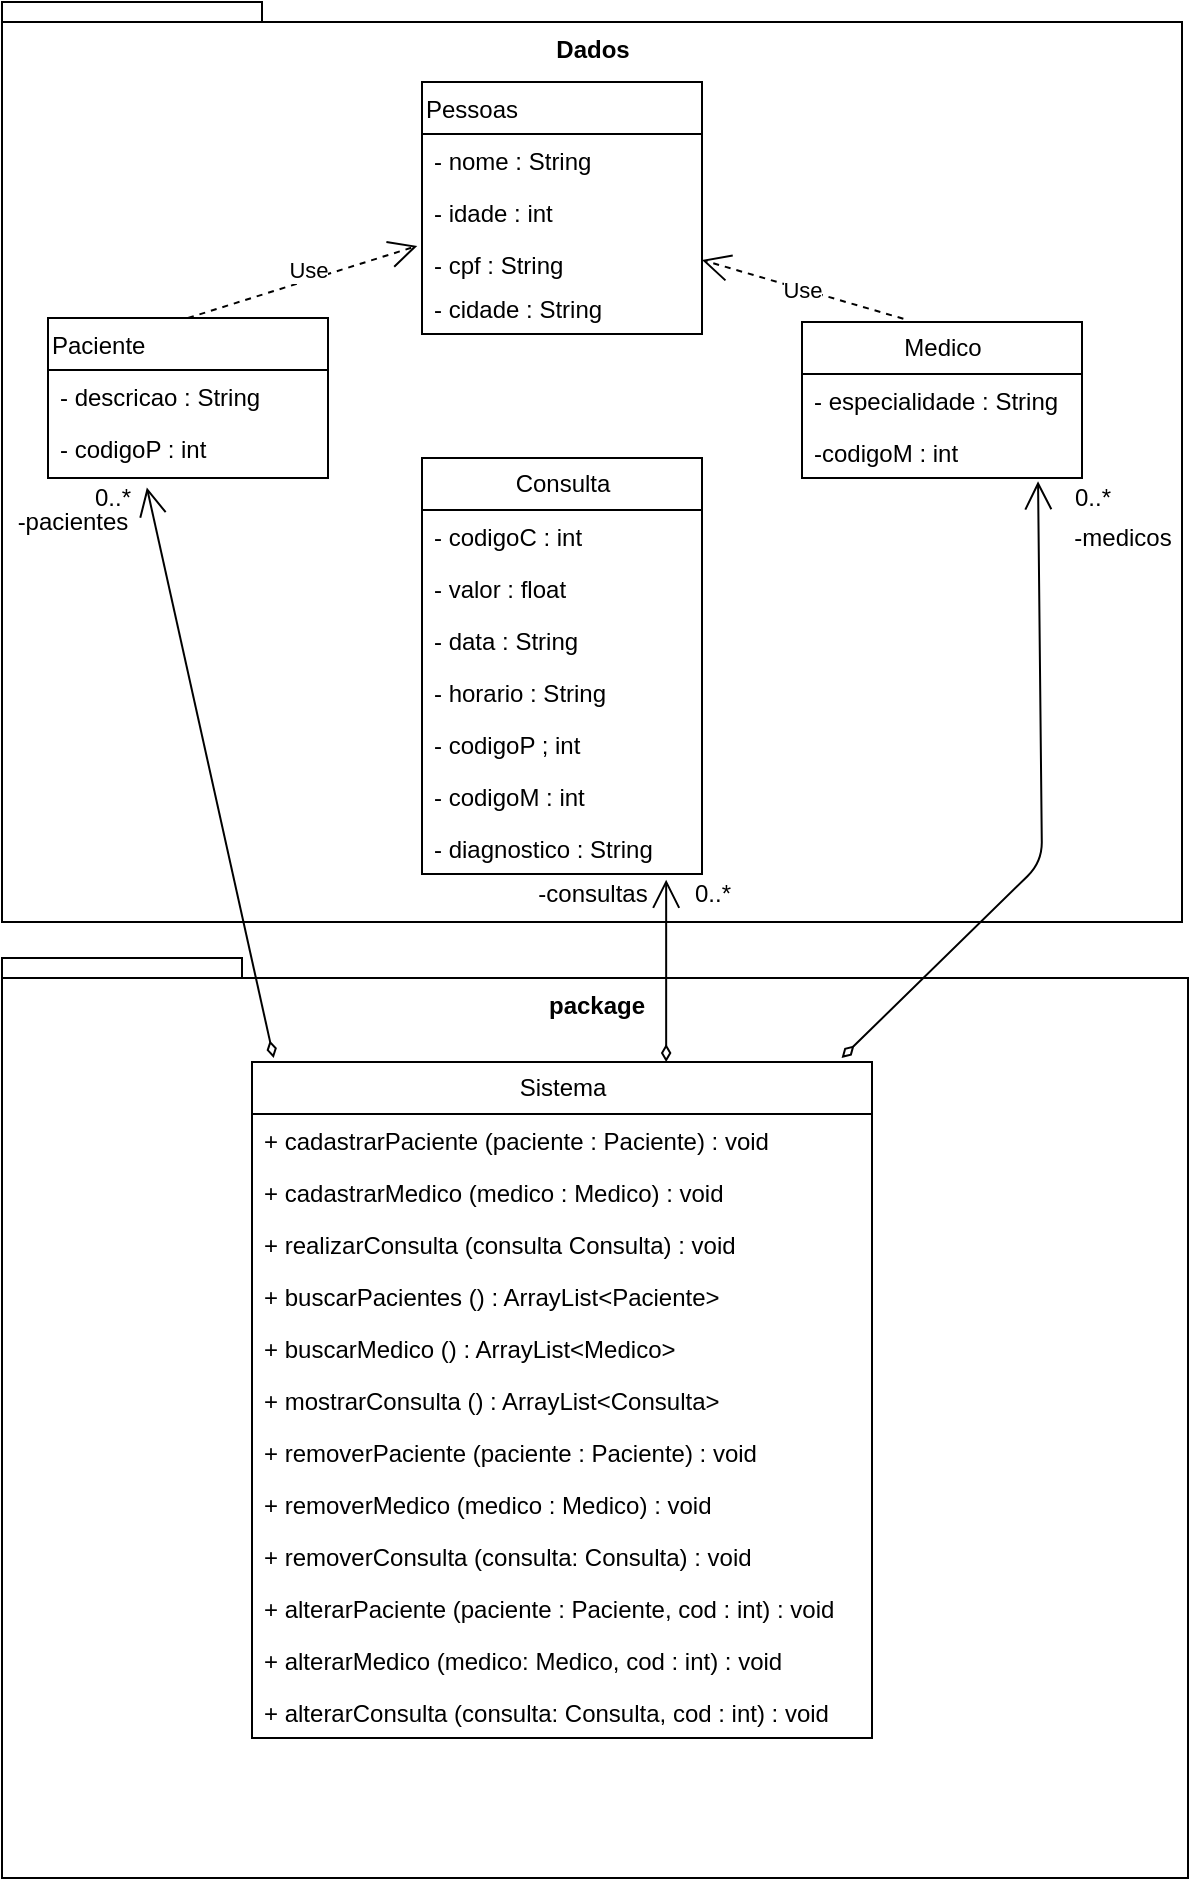 <mxfile version="13.5.8" type="github">
  <diagram id="C5RBs43oDa-KdzZeNtuy" name="Page-1">
    <mxGraphModel dx="2771" dy="1799" grid="1" gridSize="10" guides="1" tooltips="1" connect="1" arrows="1" fold="1" page="1" pageScale="1" pageWidth="827" pageHeight="1169" math="0" shadow="0">
      <root>
        <mxCell id="WIyWlLk6GJQsqaUBKTNV-0" />
        <mxCell id="WIyWlLk6GJQsqaUBKTNV-1" parent="WIyWlLk6GJQsqaUBKTNV-0" />
        <mxCell id="9aMHDprkIO95SvwNTu-h-10" value="&lt;div&gt;&lt;span&gt;Dados&lt;/span&gt;&lt;/div&gt;" style="shape=folder;fontStyle=1;spacingTop=10;tabWidth=130;tabHeight=10;tabPosition=left;labelPosition=center;verticalLabelPosition=middle;align=center;verticalAlign=top;textDirection=ltr;html=1;" parent="WIyWlLk6GJQsqaUBKTNV-1" vertex="1">
          <mxGeometry x="-990" y="-1130" width="590" height="460" as="geometry" />
        </mxCell>
        <mxCell id="9aMHDprkIO95SvwNTu-h-35" value="Use" style="endArrow=open;endSize=12;dashed=1;html=1;verticalAlign=top;entryX=-0.017;entryY=0.18;entryDx=0;entryDy=0;entryPerimeter=0;exitX=0.5;exitY=0;exitDx=0;exitDy=0;" parent="WIyWlLk6GJQsqaUBKTNV-1" source="9aMHDprkIO95SvwNTu-h-27" target="9aMHDprkIO95SvwNTu-h-15" edge="1">
          <mxGeometry x="0.141" y="17" width="160" relative="1" as="geometry">
            <mxPoint x="-530" y="-950" as="sourcePoint" />
            <mxPoint x="-690" y="-950" as="targetPoint" />
            <mxPoint as="offset" />
          </mxGeometry>
        </mxCell>
        <mxCell id="9aMHDprkIO95SvwNTu-h-40" value="Use" style="endArrow=open;endSize=12;dashed=1;html=1;exitX=0.362;exitY=-0.021;exitDx=0;exitDy=0;exitPerimeter=0;entryX=1;entryY=0.5;entryDx=0;entryDy=0;" parent="WIyWlLk6GJQsqaUBKTNV-1" source="9aMHDprkIO95SvwNTu-h-36" target="9aMHDprkIO95SvwNTu-h-15" edge="1">
          <mxGeometry width="160" relative="1" as="geometry">
            <mxPoint x="-690" y="-870" as="sourcePoint" />
            <mxPoint x="-530" y="-870" as="targetPoint" />
          </mxGeometry>
        </mxCell>
        <mxCell id="9aMHDprkIO95SvwNTu-h-56" value="package" style="shape=folder;fontStyle=1;spacingTop=10;tabWidth=120;tabHeight=10;tabPosition=left;html=1;align=center;verticalAlign=top;" parent="WIyWlLk6GJQsqaUBKTNV-1" vertex="1">
          <mxGeometry x="-990" y="-652" width="593" height="460" as="geometry" />
        </mxCell>
        <mxCell id="9aMHDprkIO95SvwNTu-h-12" value="Pessoas" style="swimlane;fontStyle=0;childLayout=stackLayout;horizontal=1;startSize=26;fillColor=none;horizontalStack=0;resizeParent=1;resizeParentMax=0;resizeLast=0;collapsible=1;marginBottom=0;align=left;html=1;verticalAlign=top;" parent="WIyWlLk6GJQsqaUBKTNV-1" vertex="1">
          <mxGeometry x="-780" y="-1090" width="140" height="126" as="geometry" />
        </mxCell>
        <mxCell id="9aMHDprkIO95SvwNTu-h-13" value="- nome : String" style="text;strokeColor=none;fillColor=none;align=left;verticalAlign=top;spacingLeft=4;spacingRight=4;overflow=hidden;rotatable=0;points=[[0,0.5],[1,0.5]];portConstraint=eastwest;" parent="9aMHDprkIO95SvwNTu-h-12" vertex="1">
          <mxGeometry y="26" width="140" height="26" as="geometry" />
        </mxCell>
        <mxCell id="9aMHDprkIO95SvwNTu-h-14" value="- idade : int" style="text;strokeColor=none;fillColor=none;align=left;verticalAlign=top;spacingLeft=4;spacingRight=4;overflow=hidden;rotatable=0;points=[[0,0.5],[1,0.5]];portConstraint=eastwest;" parent="9aMHDprkIO95SvwNTu-h-12" vertex="1">
          <mxGeometry y="52" width="140" height="26" as="geometry" />
        </mxCell>
        <mxCell id="9aMHDprkIO95SvwNTu-h-15" value="- cpf : String&#xa;" style="text;strokeColor=none;fillColor=none;align=left;verticalAlign=top;spacingLeft=4;spacingRight=4;overflow=hidden;rotatable=0;points=[[0,0.5],[1,0.5]];portConstraint=eastwest;" parent="9aMHDprkIO95SvwNTu-h-12" vertex="1">
          <mxGeometry y="78" width="140" height="22" as="geometry" />
        </mxCell>
        <mxCell id="9aMHDprkIO95SvwNTu-h-22" value="- cidade : String" style="text;strokeColor=none;fillColor=none;align=left;verticalAlign=top;spacingLeft=4;spacingRight=4;overflow=hidden;rotatable=0;points=[[0,0.5],[1,0.5]];portConstraint=eastwest;html=1;" parent="9aMHDprkIO95SvwNTu-h-12" vertex="1">
          <mxGeometry y="100" width="140" height="26" as="geometry" />
        </mxCell>
        <mxCell id="9aMHDprkIO95SvwNTu-h-27" value="Paciente" style="swimlane;fontStyle=0;childLayout=stackLayout;horizontal=1;startSize=26;fillColor=none;horizontalStack=0;resizeParent=1;resizeParentMax=0;resizeLast=0;collapsible=1;marginBottom=0;align=left;html=1;verticalAlign=top;" parent="WIyWlLk6GJQsqaUBKTNV-1" vertex="1">
          <mxGeometry x="-967" y="-972" width="140" height="80" as="geometry" />
        </mxCell>
        <mxCell id="9aMHDprkIO95SvwNTu-h-28" value="- descricao : String" style="text;strokeColor=none;fillColor=none;align=left;verticalAlign=top;spacingLeft=4;spacingRight=4;overflow=hidden;rotatable=0;points=[[0,0.5],[1,0.5]];portConstraint=eastwest;" parent="9aMHDprkIO95SvwNTu-h-27" vertex="1">
          <mxGeometry y="26" width="140" height="26" as="geometry" />
        </mxCell>
        <mxCell id="9aMHDprkIO95SvwNTu-h-29" value="- codigoP : int" style="text;strokeColor=none;fillColor=none;align=left;verticalAlign=top;spacingLeft=4;spacingRight=4;overflow=hidden;rotatable=0;points=[[0,0.5],[1,0.5]];portConstraint=eastwest;" parent="9aMHDprkIO95SvwNTu-h-27" vertex="1">
          <mxGeometry y="52" width="140" height="28" as="geometry" />
        </mxCell>
        <mxCell id="9aMHDprkIO95SvwNTu-h-36" value="Medico" style="swimlane;fontStyle=0;childLayout=stackLayout;horizontal=1;startSize=26;fillColor=none;horizontalStack=0;resizeParent=1;resizeParentMax=0;resizeLast=0;collapsible=1;marginBottom=0;align=center;html=1;" parent="WIyWlLk6GJQsqaUBKTNV-1" vertex="1">
          <mxGeometry x="-590" y="-970" width="140" height="78" as="geometry" />
        </mxCell>
        <mxCell id="9aMHDprkIO95SvwNTu-h-37" value="- especialidade : String" style="text;strokeColor=none;fillColor=none;align=left;verticalAlign=top;spacingLeft=4;spacingRight=4;overflow=hidden;rotatable=0;points=[[0,0.5],[1,0.5]];portConstraint=eastwest;" parent="9aMHDprkIO95SvwNTu-h-36" vertex="1">
          <mxGeometry y="26" width="140" height="26" as="geometry" />
        </mxCell>
        <mxCell id="9aMHDprkIO95SvwNTu-h-38" value="-codigoM : int" style="text;strokeColor=none;fillColor=none;align=left;verticalAlign=top;spacingLeft=4;spacingRight=4;overflow=hidden;rotatable=0;points=[[0,0.5],[1,0.5]];portConstraint=eastwest;" parent="9aMHDprkIO95SvwNTu-h-36" vertex="1">
          <mxGeometry y="52" width="140" height="26" as="geometry" />
        </mxCell>
        <mxCell id="9aMHDprkIO95SvwNTu-h-88" value="" style="endArrow=open;endFill=1;endSize=12;html=1;strokeWidth=1;startArrow=diamondThin;startFill=0;exitX=0.668;exitY=0;exitDx=0;exitDy=0;exitPerimeter=0;entryX=0.872;entryY=1.109;entryDx=0;entryDy=0;entryPerimeter=0;" parent="WIyWlLk6GJQsqaUBKTNV-1" source="9aMHDprkIO95SvwNTu-h-64" target="9aMHDprkIO95SvwNTu-h-44" edge="1">
          <mxGeometry width="160" relative="1" as="geometry">
            <mxPoint x="-640" y="-550" as="sourcePoint" />
            <mxPoint x="-480" y="-550" as="targetPoint" />
          </mxGeometry>
        </mxCell>
        <mxCell id="9aMHDprkIO95SvwNTu-h-89" value="0..*" style="text;html=1;align=center;verticalAlign=middle;resizable=0;points=[];autosize=1;" parent="WIyWlLk6GJQsqaUBKTNV-1" vertex="1">
          <mxGeometry x="-650" y="-694" width="30" height="20" as="geometry" />
        </mxCell>
        <mxCell id="9aMHDprkIO95SvwNTu-h-90" value="" style="endArrow=open;endFill=1;endSize=12;html=1;strokeWidth=1;startArrow=diamondThin;startFill=0;exitX=0.951;exitY=-0.006;exitDx=0;exitDy=0;exitPerimeter=0;entryX=0.843;entryY=1.062;entryDx=0;entryDy=0;entryPerimeter=0;" parent="WIyWlLk6GJQsqaUBKTNV-1" source="9aMHDprkIO95SvwNTu-h-64" target="9aMHDprkIO95SvwNTu-h-38" edge="1">
          <mxGeometry width="160" relative="1" as="geometry">
            <mxPoint x="-647.92" y="-520" as="sourcePoint" />
            <mxPoint x="-520" y="-780" as="targetPoint" />
            <Array as="points">
              <mxPoint x="-470" y="-700" />
            </Array>
          </mxGeometry>
        </mxCell>
        <mxCell id="9aMHDprkIO95SvwNTu-h-91" value="0..*" style="text;html=1;align=center;verticalAlign=middle;resizable=0;points=[];autosize=1;" parent="WIyWlLk6GJQsqaUBKTNV-1" vertex="1">
          <mxGeometry x="-460" y="-892" width="30" height="20" as="geometry" />
        </mxCell>
        <mxCell id="9aMHDprkIO95SvwNTu-h-92" value="" style="endArrow=open;endFill=1;endSize=12;html=1;strokeWidth=1;startArrow=diamondThin;startFill=0;exitX=0.035;exitY=-0.006;exitDx=0;exitDy=0;exitPerimeter=0;entryX=0.353;entryY=1.169;entryDx=0;entryDy=0;entryPerimeter=0;" parent="WIyWlLk6GJQsqaUBKTNV-1" source="9aMHDprkIO95SvwNTu-h-64" target="9aMHDprkIO95SvwNTu-h-29" edge="1">
          <mxGeometry width="160" relative="1" as="geometry">
            <mxPoint x="-560.19" y="-522.028" as="sourcePoint" />
            <mxPoint x="-461.98" y="-880.388" as="targetPoint" />
            <Array as="points" />
          </mxGeometry>
        </mxCell>
        <mxCell id="9aMHDprkIO95SvwNTu-h-93" value="0..*" style="text;html=1;align=center;verticalAlign=middle;resizable=0;points=[];autosize=1;" parent="WIyWlLk6GJQsqaUBKTNV-1" vertex="1">
          <mxGeometry x="-950" y="-892" width="30" height="20" as="geometry" />
        </mxCell>
        <mxCell id="9aMHDprkIO95SvwNTu-h-94" value="-medicos" style="text;html=1;align=center;verticalAlign=middle;resizable=0;points=[];autosize=1;rotation=0;" parent="WIyWlLk6GJQsqaUBKTNV-1" vertex="1">
          <mxGeometry x="-460" y="-872" width="60" height="20" as="geometry" />
        </mxCell>
        <mxCell id="9aMHDprkIO95SvwNTu-h-95" value="-pacientes" style="text;html=1;align=center;verticalAlign=middle;resizable=0;points=[];autosize=1;" parent="WIyWlLk6GJQsqaUBKTNV-1" vertex="1">
          <mxGeometry x="-990" y="-880" width="70" height="20" as="geometry" />
        </mxCell>
        <mxCell id="9aMHDprkIO95SvwNTu-h-96" value="-consultas" style="text;html=1;align=center;verticalAlign=middle;resizable=0;points=[];autosize=1;" parent="WIyWlLk6GJQsqaUBKTNV-1" vertex="1">
          <mxGeometry x="-730" y="-694" width="70" height="20" as="geometry" />
        </mxCell>
        <mxCell id="9aMHDprkIO95SvwNTu-h-64" value="Sistema" style="swimlane;fontStyle=0;childLayout=stackLayout;horizontal=1;startSize=26;fillColor=none;horizontalStack=0;resizeParent=1;resizeParentMax=0;resizeLast=0;collapsible=1;marginBottom=0;align=center;html=1;" parent="WIyWlLk6GJQsqaUBKTNV-1" vertex="1">
          <mxGeometry x="-865" y="-600" width="310" height="338" as="geometry" />
        </mxCell>
        <mxCell id="9aMHDprkIO95SvwNTu-h-65" value="+ cadastrarPaciente (paciente : Paciente) : void" style="text;strokeColor=none;fillColor=none;align=left;verticalAlign=top;spacingLeft=4;spacingRight=4;overflow=hidden;rotatable=0;points=[[0,0.5],[1,0.5]];portConstraint=eastwest;" parent="9aMHDprkIO95SvwNTu-h-64" vertex="1">
          <mxGeometry y="26" width="310" height="26" as="geometry" />
        </mxCell>
        <mxCell id="9aMHDprkIO95SvwNTu-h-66" value="+ cadastrarMedico (medico : Medico) : void" style="text;strokeColor=none;fillColor=none;align=left;verticalAlign=top;spacingLeft=4;spacingRight=4;overflow=hidden;rotatable=0;points=[[0,0.5],[1,0.5]];portConstraint=eastwest;" parent="9aMHDprkIO95SvwNTu-h-64" vertex="1">
          <mxGeometry y="52" width="310" height="26" as="geometry" />
        </mxCell>
        <mxCell id="9aMHDprkIO95SvwNTu-h-67" value="+ realizarConsulta (consulta Consulta) : void" style="text;strokeColor=none;fillColor=none;align=left;verticalAlign=top;spacingLeft=4;spacingRight=4;overflow=hidden;rotatable=0;points=[[0,0.5],[1,0.5]];portConstraint=eastwest;" parent="9aMHDprkIO95SvwNTu-h-64" vertex="1">
          <mxGeometry y="78" width="310" height="26" as="geometry" />
        </mxCell>
        <mxCell id="9aMHDprkIO95SvwNTu-h-72" value="+ buscarPacientes () : ArrayList&amp;lt;Paciente&amp;gt;" style="text;strokeColor=none;fillColor=none;align=left;verticalAlign=top;spacingLeft=4;spacingRight=4;overflow=hidden;rotatable=0;points=[[0,0.5],[1,0.5]];portConstraint=eastwest;html=1;" parent="9aMHDprkIO95SvwNTu-h-64" vertex="1">
          <mxGeometry y="104" width="310" height="26" as="geometry" />
        </mxCell>
        <mxCell id="9aMHDprkIO95SvwNTu-h-73" value="+ buscarMedico () : ArrayList&amp;lt;Medico&amp;gt;" style="text;strokeColor=none;fillColor=none;align=left;verticalAlign=top;spacingLeft=4;spacingRight=4;overflow=hidden;rotatable=0;points=[[0,0.5],[1,0.5]];portConstraint=eastwest;html=1;" parent="9aMHDprkIO95SvwNTu-h-64" vertex="1">
          <mxGeometry y="130" width="310" height="26" as="geometry" />
        </mxCell>
        <mxCell id="9aMHDprkIO95SvwNTu-h-74" value="+ mostrarConsulta () : ArrayList&amp;lt;Consulta&amp;gt;" style="text;strokeColor=none;fillColor=none;align=left;verticalAlign=top;spacingLeft=4;spacingRight=4;overflow=hidden;rotatable=0;points=[[0,0.5],[1,0.5]];portConstraint=eastwest;html=1;" parent="9aMHDprkIO95SvwNTu-h-64" vertex="1">
          <mxGeometry y="156" width="310" height="26" as="geometry" />
        </mxCell>
        <mxCell id="9aMHDprkIO95SvwNTu-h-75" value="+ removerPaciente (paciente : Paciente) : void" style="text;strokeColor=none;fillColor=none;align=left;verticalAlign=top;spacingLeft=4;spacingRight=4;overflow=hidden;rotatable=0;points=[[0,0.5],[1,0.5]];portConstraint=eastwest;html=1;" parent="9aMHDprkIO95SvwNTu-h-64" vertex="1">
          <mxGeometry y="182" width="310" height="26" as="geometry" />
        </mxCell>
        <mxCell id="9aMHDprkIO95SvwNTu-h-76" value="+ removerMedico (medico : Medico) : void" style="text;strokeColor=none;fillColor=none;align=left;verticalAlign=top;spacingLeft=4;spacingRight=4;overflow=hidden;rotatable=0;points=[[0,0.5],[1,0.5]];portConstraint=eastwest;html=1;" parent="9aMHDprkIO95SvwNTu-h-64" vertex="1">
          <mxGeometry y="208" width="310" height="26" as="geometry" />
        </mxCell>
        <mxCell id="9aMHDprkIO95SvwNTu-h-77" value="+ removerConsulta (consulta: Consulta) : void" style="text;strokeColor=none;fillColor=none;align=left;verticalAlign=top;spacingLeft=4;spacingRight=4;overflow=hidden;rotatable=0;points=[[0,0.5],[1,0.5]];portConstraint=eastwest;html=1;" parent="9aMHDprkIO95SvwNTu-h-64" vertex="1">
          <mxGeometry y="234" width="310" height="26" as="geometry" />
        </mxCell>
        <mxCell id="9aMHDprkIO95SvwNTu-h-78" value="+ alterarPaciente (paciente : Paciente, cod : int) : void" style="text;strokeColor=none;fillColor=none;align=left;verticalAlign=top;spacingLeft=4;spacingRight=4;overflow=hidden;rotatable=0;points=[[0,0.5],[1,0.5]];portConstraint=eastwest;html=1;" parent="9aMHDprkIO95SvwNTu-h-64" vertex="1">
          <mxGeometry y="260" width="310" height="26" as="geometry" />
        </mxCell>
        <mxCell id="9aMHDprkIO95SvwNTu-h-79" value="+ alterarMedico (medico: Medico, cod : int) : void" style="text;strokeColor=none;fillColor=none;align=left;verticalAlign=top;spacingLeft=4;spacingRight=4;overflow=hidden;rotatable=0;points=[[0,0.5],[1,0.5]];portConstraint=eastwest;html=1;" parent="9aMHDprkIO95SvwNTu-h-64" vertex="1">
          <mxGeometry y="286" width="310" height="26" as="geometry" />
        </mxCell>
        <mxCell id="9aMHDprkIO95SvwNTu-h-80" value="+ alterarConsulta (consulta: Consulta, cod : int) : void" style="text;strokeColor=none;fillColor=none;align=left;verticalAlign=top;spacingLeft=4;spacingRight=4;overflow=hidden;rotatable=0;points=[[0,0.5],[1,0.5]];portConstraint=eastwest;html=1;" parent="9aMHDprkIO95SvwNTu-h-64" vertex="1">
          <mxGeometry y="312" width="310" height="26" as="geometry" />
        </mxCell>
        <mxCell id="9aMHDprkIO95SvwNTu-h-41" value="Consulta" style="swimlane;fontStyle=0;childLayout=stackLayout;horizontal=1;startSize=26;fillColor=none;horizontalStack=0;resizeParent=1;resizeParentMax=0;resizeLast=0;collapsible=1;marginBottom=0;align=center;html=1;" parent="WIyWlLk6GJQsqaUBKTNV-1" vertex="1">
          <mxGeometry x="-780" y="-902" width="140" height="208" as="geometry" />
        </mxCell>
        <mxCell id="9aMHDprkIO95SvwNTu-h-42" value="- codigoC : int" style="text;strokeColor=none;fillColor=none;align=left;verticalAlign=top;spacingLeft=4;spacingRight=4;overflow=hidden;rotatable=0;points=[[0,0.5],[1,0.5]];portConstraint=eastwest;" parent="9aMHDprkIO95SvwNTu-h-41" vertex="1">
          <mxGeometry y="26" width="140" height="26" as="geometry" />
        </mxCell>
        <mxCell id="9aMHDprkIO95SvwNTu-h-43" value="- valor : float" style="text;strokeColor=none;fillColor=none;align=left;verticalAlign=top;spacingLeft=4;spacingRight=4;overflow=hidden;rotatable=0;points=[[0,0.5],[1,0.5]];portConstraint=eastwest;" parent="9aMHDprkIO95SvwNTu-h-41" vertex="1">
          <mxGeometry y="52" width="140" height="26" as="geometry" />
        </mxCell>
        <mxCell id="9aMHDprkIO95SvwNTu-h-46" value="- data : String" style="text;strokeColor=none;fillColor=none;align=left;verticalAlign=top;spacingLeft=4;spacingRight=4;overflow=hidden;rotatable=0;points=[[0,0.5],[1,0.5]];portConstraint=eastwest;html=1;" parent="9aMHDprkIO95SvwNTu-h-41" vertex="1">
          <mxGeometry y="78" width="140" height="26" as="geometry" />
        </mxCell>
        <mxCell id="9aMHDprkIO95SvwNTu-h-45" value="- horario : String" style="text;strokeColor=none;fillColor=none;align=left;verticalAlign=top;spacingLeft=4;spacingRight=4;overflow=hidden;rotatable=0;points=[[0,0.5],[1,0.5]];portConstraint=eastwest;html=1;" parent="9aMHDprkIO95SvwNTu-h-41" vertex="1">
          <mxGeometry y="104" width="140" height="26" as="geometry" />
        </mxCell>
        <mxCell id="Fz55gDkYJqrhlHeCoKfp-0" value="- codigoP ; int" style="text;strokeColor=none;fillColor=none;align=left;verticalAlign=top;spacingLeft=4;spacingRight=4;overflow=hidden;rotatable=0;points=[[0,0.5],[1,0.5]];portConstraint=eastwest;" vertex="1" parent="9aMHDprkIO95SvwNTu-h-41">
          <mxGeometry y="130" width="140" height="26" as="geometry" />
        </mxCell>
        <mxCell id="Fz55gDkYJqrhlHeCoKfp-1" value="- codigoM : int" style="text;strokeColor=none;fillColor=none;align=left;verticalAlign=top;spacingLeft=4;spacingRight=4;overflow=hidden;rotatable=0;points=[[0,0.5],[1,0.5]];portConstraint=eastwest;" vertex="1" parent="9aMHDprkIO95SvwNTu-h-41">
          <mxGeometry y="156" width="140" height="26" as="geometry" />
        </mxCell>
        <mxCell id="9aMHDprkIO95SvwNTu-h-44" value="- diagnostico : String" style="text;strokeColor=none;fillColor=none;align=left;verticalAlign=top;spacingLeft=4;spacingRight=4;overflow=hidden;rotatable=0;points=[[0,0.5],[1,0.5]];portConstraint=eastwest;" parent="9aMHDprkIO95SvwNTu-h-41" vertex="1">
          <mxGeometry y="182" width="140" height="26" as="geometry" />
        </mxCell>
      </root>
    </mxGraphModel>
  </diagram>
</mxfile>
